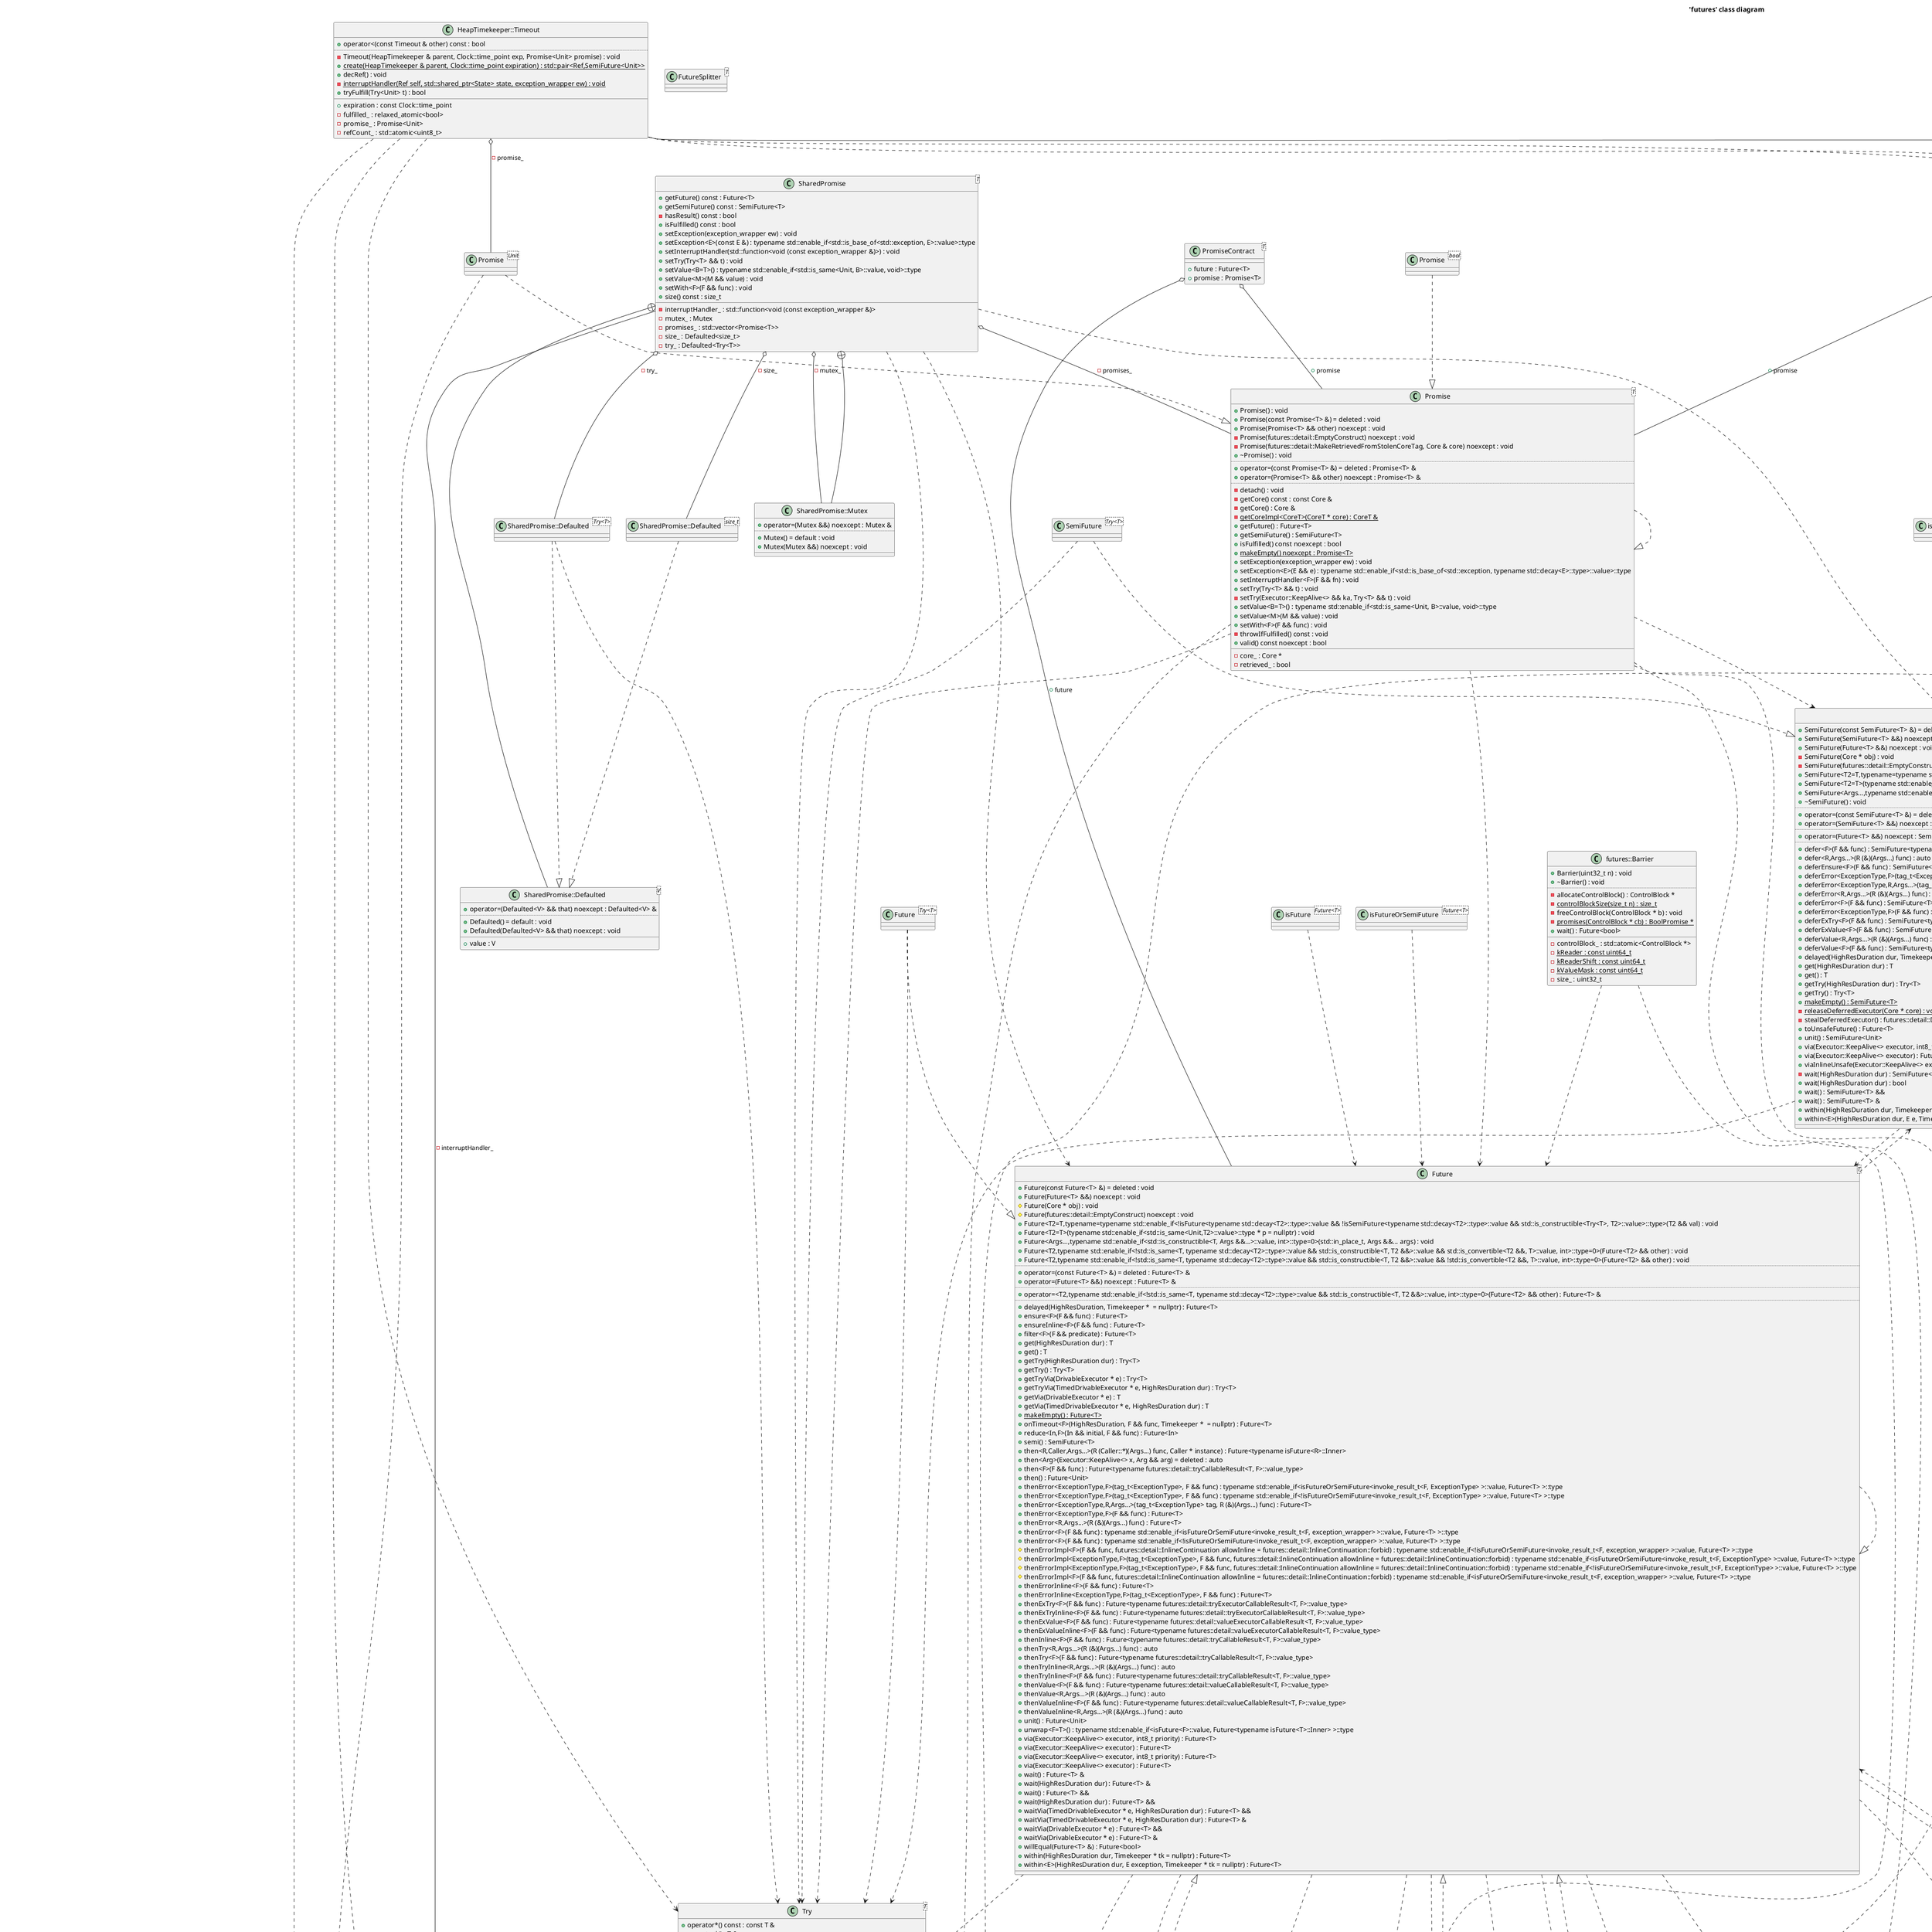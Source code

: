 @startuml
title 'futures' class diagram
class "tag_t<typename...>" as C_0003474684073711699487
class C_0003474684073711699487 [[https://github.com/facebook/folly/blob/78286282478e1ae05b2e8cbcf0e2139eab283bea/folly/Traits.h#L57{tag_t}]] {
__
}
class "Executor::KeepAlive<ExecutorT=Executor>" as C_0003318743605067253837
class C_0003318743605067253837 [[https://github.com/facebook/folly/blob/78286282478e1ae05b2e8cbcf0e2139eab283bea/folly/Executor.h#L86{Executor::KeepAlive}]] {
+operator=(KeepAlive<ExecutorT> && other) noexcept : KeepAlive<ExecutorT> & [[[https://github.com/facebook/folly/blob/78286282478e1ae05b2e8cbcf0e2139eab283bea/folly/Executor.h#L127{operator=}]]]
+operator=(const KeepAlive<ExecutorT> & other) : KeepAlive<ExecutorT> & [[[https://github.com/facebook/folly/blob/78286282478e1ae05b2e8cbcf0e2139eab283bea/folly/Executor.h#L133{operator=}]]]
..
+operator*() const : ExecutorT & [[[https://github.com/facebook/folly/blob/78286282478e1ae05b2e8cbcf0e2139eab283bea/folly/Executor.h#L168{operator*}]]]
+operator->() const : ExecutorT * [[[https://github.com/facebook/folly/blob/78286282478e1ae05b2e8cbcf0e2139eab283bea/folly/Executor.h#L170{operator->}]]]
+operator=<OtherExecutor,typename=typename std::enable_if<std::is_convertible<OtherExecutor *, ExecutorT *>::value>::type>(KeepAlive<OtherExecutor> && other) noexcept : KeepAlive<ExecutorT> &
+operator=<OtherExecutor,typename=typename std::enable_if<std::is_convertible<OtherExecutor *, ExecutorT *>::value>::type>(const KeepAlive<OtherExecutor> & other) : KeepAlive<ExecutorT> &
..
+KeepAlive() = default : void [[[https://github.com/facebook/folly/blob/78286282478e1ae05b2e8cbcf0e2139eab283bea/folly/Executor.h#L90{KeepAlive}]]]
+KeepAlive(KeepAlive<ExecutorT> && other) noexcept : void [[[https://github.com/facebook/folly/blob/78286282478e1ae05b2e8cbcf0e2139eab283bea/folly/Executor.h#L101{KeepAlive}]]]
+KeepAlive(const KeepAlive<ExecutorT> & other) noexcept : void [[[https://github.com/facebook/folly/blob/78286282478e1ae05b2e8cbcf0e2139eab283bea/folly/Executor.h#L104{KeepAlive}]]]
+KeepAlive(ExecutorT * executor) : void [[[https://github.com/facebook/folly/blob/78286282478e1ae05b2e8cbcf0e2139eab283bea/folly/Executor.h#L123{KeepAlive}]]]
-KeepAlive(ExecutorT * executor, uintptr_t flags) noexcept : void [[[https://github.com/facebook/folly/blob/78286282478e1ae05b2e8cbcf0e2139eab283bea/folly/Executor.h#L196{KeepAlive}]]]
-KeepAlive(uintptr_t storage) noexcept : void [[[https://github.com/facebook/folly/blob/78286282478e1ae05b2e8cbcf0e2139eab283bea/folly/Executor.h#L203{KeepAlive}]]]
+KeepAlive<OtherExecutor,typename=typename std::enable_if<std::is_convertible<OtherExecutor *, ExecutorT *>::value>::type>(KeepAlive<OtherExecutor> && other) noexcept : void
+KeepAlive<OtherExecutor,typename=typename std::enable_if<std::is_convertible<OtherExecutor *, ExecutorT *>::value>::type>(const KeepAlive<OtherExecutor> & other) noexcept : void
+add<KAF>(KAF && f) : void
+copy() const : KeepAlive<ExecutorT> [[[https://github.com/facebook/folly/blob/78286282478e1ae05b2e8cbcf0e2139eab283bea/folly/Executor.h#L172{copy}]]]
+get() const : ExecutorT * [[[https://github.com/facebook/folly/blob/78286282478e1ae05b2e8cbcf0e2139eab283bea/folly/Executor.h#L164{get}]]]
+get_alias() const : KeepAlive<ExecutorT> [[[https://github.com/facebook/folly/blob/78286282478e1ae05b2e8cbcf0e2139eab283bea/folly/Executor.h#L178{get_alias}]]]
+operator bool() const : bool [[[https://github.com/facebook/folly/blob/78286282478e1ae05b2e8cbcf0e2139eab283bea/folly/Executor.h#L162{operator bool}]]]
+reset() noexcept : void [[[https://github.com/facebook/folly/blob/78286282478e1ae05b2e8cbcf0e2139eab283bea/folly/Executor.h#L153{reset}]]]
+~KeepAlive() : void [[[https://github.com/facebook/folly/blob/78286282478e1ae05b2e8cbcf0e2139eab283bea/folly/Executor.h#L92{~KeepAlive}]]]
__
-storage_ : uintptr_t [[[https://github.com/facebook/folly/blob/78286282478e1ae05b2e8cbcf0e2139eab283bea/folly/Executor.h#L206{storage_}]]]
}
class "exception_wrapper" as C_0012315460912762857634
class C_0012315460912762857634 [[https://github.com/facebook/folly/blob/78286282478e1ae05b2e8cbcf0e2139eab283bea/folly/ExceptionWrapper.h#L98{exception_wrapper}]] {
+exception_wrapper() noexcept : void [[[https://github.com/facebook/folly/blob/78286282478e1ae05b2e8cbcf0e2139eab283bea/folly/ExceptionWrapper.h#L134{exception_wrapper}]]]
+exception_wrapper(exception_wrapper && that) noexcept : void [[[https://github.com/facebook/folly/blob/78286282478e1ae05b2e8cbcf0e2139eab283bea/folly/ExceptionWrapper.h#L139{exception_wrapper}]]]
+exception_wrapper(const exception_wrapper & that) = default : void [[[https://github.com/facebook/folly/blob/78286282478e1ae05b2e8cbcf0e2139eab283bea/folly/ExceptionWrapper.h#L144{exception_wrapper}]]]
+exception_wrapper(const std::exception_ptr & ptr) noexcept : void [[[https://github.com/facebook/folly/blob/78286282478e1ae05b2e8cbcf0e2139eab283bea/folly/ExceptionWrapper.h#L158{exception_wrapper}]]]
+exception_wrapper(std::exception_ptr && ptr) noexcept : void [[[https://github.com/facebook/folly/blob/78286282478e1ae05b2e8cbcf0e2139eab283bea/folly/ExceptionWrapper.h#L159{exception_wrapper}]]]
+exception_wrapper<Ex,Ex_=std::decay_t<Ex>,std::enable_if_t<static_cast<_Bool>(Conjunction<IsStdException<Ex_>, IsRegularExceptionType<Ex_> >::value), long>=170>(Ex && ex) : void
+exception_wrapper<Ex,Ex_=std::decay_t<Ex>,std::enable_if_t<static_cast<_Bool>(IsRegularExceptionType<Ex_>::value), long>=182>(std::in_place_t, Ex && ex) : void
+exception_wrapper<Ex,As...,std::enable_if_t<static_cast<_Bool>(IsRegularExceptionType<Ex>::value), long>=188>(std::in_place_type_t<Ex>, As &&... as) : void
..
+operator=(exception_wrapper && that) noexcept : exception_wrapper & [[[https://github.com/facebook/folly/blob/78286282478e1ae05b2e8cbcf0e2139eab283bea/folly/ExceptionWrapper.h#L150{operator=}]]]
+operator=(const exception_wrapper & that) = default : exception_wrapper & [[[https://github.com/facebook/folly/blob/78286282478e1ae05b2e8cbcf0e2139eab283bea/folly/ExceptionWrapper.h#L155{operator=}]]]
..
+operator!() const noexcept : bool [[[https://github.com/facebook/folly/blob/78286282478e1ae05b2e8cbcf0e2139eab283bea/folly/ExceptionWrapper.h#L198{operator!}]]]
..
+class_name() const : fbstring [[[https://github.com/facebook/folly/blob/78286282478e1ae05b2e8cbcf0e2139eab283bea/folly/ExceptionWrapper.h#L237{class_name}]]]
+exception_ptr_ref() const noexcept : const std::exception_ptr & [[[https://github.com/facebook/folly/blob/78286282478e1ae05b2e8cbcf0e2139eab283bea/folly/ExceptionWrapper.h#L225{exception_ptr_ref}]]]
{static} -extract_(std::exception_ptr &&) noexcept : std::exception_ptr [[[https://github.com/facebook/folly/blob/78286282478e1ae05b2e8cbcf0e2139eab283bea/folly/ExceptionWrapper.h#L129{extract_}]]]
+get_exception<Ex>() const noexcept : const Ex *
+get_exception<Ex>() noexcept : Ex *
+get_exception() noexcept : std::exception * [[[https://github.com/facebook/folly/blob/78286282478e1ae05b2e8cbcf0e2139eab283bea/folly/ExceptionWrapper.h#L209{get_exception}]]]
+get_exception() const noexcept : const std::exception * [[[https://github.com/facebook/folly/blob/78286282478e1ae05b2e8cbcf0e2139eab283bea/folly/ExceptionWrapper.h#L211{get_exception}]]]
+handle<CatchFns...>(CatchFns... fns) const : void
+handle<CatchFns...>(CatchFns... fns) : void
{static} -handle_<This,CatchFns...>(This & this_, const char * name, CatchFns &... fns) : void
+has_exception_ptr() const noexcept : bool [[[https://github.com/facebook/folly/blob/78286282478e1ae05b2e8cbcf0e2139eab283bea/folly/ExceptionWrapper.h#L205{has_exception_ptr}]]]
+is_compatible_with<Ex>() const noexcept : _Bool
{static} -onNoExceptionError(const char * name) : void [[[https://github.com/facebook/folly/blob/78286282478e1ae05b2e8cbcf0e2139eab283bea/folly/ExceptionWrapper.h#L103{onNoExceptionError}]]]
+operator bool() const noexcept : bool [[[https://github.com/facebook/folly/blob/78286282478e1ae05b2e8cbcf0e2139eab283bea/folly/ExceptionWrapper.h#L195{operator bool}]]]
+reset() : void [[[https://github.com/facebook/folly/blob/78286282478e1ae05b2e8cbcf0e2139eab283bea/folly/ExceptionWrapper.h#L202{reset}]]]
+swap(exception_wrapper & that) noexcept : void [[[https://github.com/facebook/folly/blob/78286282478e1ae05b2e8cbcf0e2139eab283bea/folly/ExceptionWrapper.h#L192{swap}]]]
+terminate_with() const noexcept : void [[[https://github.com/facebook/folly/blob/78286282478e1ae05b2e8cbcf0e2139eab283bea/folly/ExceptionWrapper.h#L251{terminate_with}]]]
+throw_exception() const : void [[[https://github.com/facebook/folly/blob/78286282478e1ae05b2e8cbcf0e2139eab283bea/folly/ExceptionWrapper.h#L248{throw_exception}]]]
+throw_with_nested<Ex>(Ex && ex) const : void
+to_exception_ptr() const noexcept : std::exception_ptr [[[https://github.com/facebook/folly/blob/78286282478e1ae05b2e8cbcf0e2139eab283bea/folly/ExceptionWrapper.h#L224{to_exception_ptr}]]]
+type() const noexcept : const std::type_info * [[[https://github.com/facebook/folly/blob/78286282478e1ae05b2e8cbcf0e2139eab283bea/folly/ExceptionWrapper.h#L229{type}]]]
+what() const : fbstring [[[https://github.com/facebook/folly/blob/78286282478e1ae05b2e8cbcf0e2139eab283bea/folly/ExceptionWrapper.h#L233{what}]]]
+with_exception<Ex=const void,Fn>(Fn fn) : _Bool
+with_exception<Ex=const void,Fn>(Fn fn) const : _Bool
{static} -with_exception_<This,Fn>(This & this_, Fn fn_, tag_t<void>) : _Bool
{static} -with_exception_<This,Fn,Ex>(This & this_, Fn fn_, tag_t<Ex>) : _Bool
{static} -with_exception_<Ex,This,Fn>(This & this_, Fn fn_) : _Bool
__
-ptr_ : std::exception_ptr [[[https://github.com/facebook/folly/blob/78286282478e1ae05b2e8cbcf0e2139eab283bea/folly/ExceptionWrapper.h#L108{ptr_}]]]
}
class "Unit" as C_0009195241151980591236
class C_0009195241151980591236 [[https://github.com/facebook/folly/blob/78286282478e1ae05b2e8cbcf0e2139eab283bea/folly/Unit.h#L36{Unit}]] {
+operator!=(const Unit &) constexpr const : bool [[[https://github.com/facebook/folly/blob/78286282478e1ae05b2e8cbcf0e2139eab283bea/folly/Unit.h#L38{operator!=}]]]
+operator==(const Unit &) constexpr const : bool [[[https://github.com/facebook/folly/blob/78286282478e1ae05b2e8cbcf0e2139eab283bea/folly/Unit.h#L37{operator==}]]]
__
}
class "Try<T>" as C_0001082685028566422986
class C_0001082685028566422986 [[https://github.com/facebook/folly/blob/78286282478e1ae05b2e8cbcf0e2139eab283bea/folly/Try.h#L138{Try}]] {
+operator*() const : const T & [[[https://github.com/facebook/folly/blob/78286282478e1ae05b2e8cbcf0e2139eab283bea/folly/Try.h#L236{operator*}]]]
+operator*() : T & [[[https://github.com/facebook/folly/blob/78286282478e1ae05b2e8cbcf0e2139eab283bea/folly/Try.h#L242{operator*}]]]
+operator*() : T && [[[https://github.com/facebook/folly/blob/78286282478e1ae05b2e8cbcf0e2139eab283bea/folly/Try.h#L249{operator*}]]]
+operator*() const : const T && [[[https://github.com/facebook/folly/blob/78286282478e1ae05b2e8cbcf0e2139eab283bea/folly/Try.h#L256{operator*}]]]
+operator->() const : const T * [[[https://github.com/facebook/folly/blob/78286282478e1ae05b2e8cbcf0e2139eab283bea/folly/Try.h#L264{operator->}]]]
+operator->() : T * [[[https://github.com/facebook/folly/blob/78286282478e1ae05b2e8cbcf0e2139eab283bea/folly/Try.h#L270{operator->}]]]
..
+emplace<Args...>(Args &&... args) noexcept : T &
+emplaceException<Args...>(Args &&... args) noexcept : exception_wrapper &
+exception() : exception_wrapper & [[[https://github.com/facebook/folly/blob/78286282478e1ae05b2e8cbcf0e2139eab283bea/folly/Try.h#L291{exception}]]]
+exception() : exception_wrapper && [[[https://github.com/facebook/folly/blob/78286282478e1ae05b2e8cbcf0e2139eab283bea/folly/Try.h#L298{exception}]]]
+exception() const : const exception_wrapper & [[[https://github.com/facebook/folly/blob/78286282478e1ae05b2e8cbcf0e2139eab283bea/folly/Try.h#L305{exception}]]]
+exception() const : const exception_wrapper && [[[https://github.com/facebook/folly/blob/78286282478e1ae05b2e8cbcf0e2139eab283bea/folly/Try.h#L312{exception}]]]
+get<_Bool isTry,R>() : typename std::enable_if<!isTry, R>::type
+get<_Bool isTry,R>() : typename std::enable_if<isTry, R>::type
+hasException() const noexcept : bool [[[https://github.com/facebook/folly/blob/78286282478e1ae05b2e8cbcf0e2139eab283bea/folly/Try.h#L279{hasException}]]]
+hasException<Ex>() const noexcept : _Bool
+hasValue() const noexcept : bool [[[https://github.com/facebook/folly/blob/78286282478e1ae05b2e8cbcf0e2139eab283bea/folly/Try.h#L275{hasValue}]]]
+throwIfFailed() const : void [[[https://github.com/facebook/folly/blob/78286282478e1ae05b2e8cbcf0e2139eab283bea/folly/Try.h#L228{throwIfFailed}]]]
+throwUnlessValue() const : void [[[https://github.com/facebook/folly/blob/78286282478e1ae05b2e8cbcf0e2139eab283bea/folly/Try.h#L227{throwUnlessValue}]]]
+tryGetExceptionObject() const noexcept : const std::exception * [[[https://github.com/facebook/folly/blob/78286282478e1ae05b2e8cbcf0e2139eab283bea/folly/Try.h#L326{tryGetExceptionObject}]]]
+tryGetExceptionObject<Ex>() const noexcept : const Ex *
+tryGetExceptionObject<Ex>() noexcept : Ex *
+tryGetExceptionObject() noexcept : std::exception * [[[https://github.com/facebook/folly/blob/78286282478e1ae05b2e8cbcf0e2139eab283bea/folly/Try.h#L323{tryGetExceptionObject}]]]
+value() : T & [[[https://github.com/facebook/folly/blob/78286282478e1ae05b2e8cbcf0e2139eab283bea/folly/Try.h#L189{value}]]]
+value() const : const T && [[[https://github.com/facebook/folly/blob/78286282478e1ae05b2e8cbcf0e2139eab283bea/folly/Try.h#L210{value}]]]
+value() const : const T & [[[https://github.com/facebook/folly/blob/78286282478e1ae05b2e8cbcf0e2139eab283bea/folly/Try.h#L203{value}]]]
+value() : T && [[[https://github.com/facebook/folly/blob/78286282478e1ae05b2e8cbcf0e2139eab283bea/folly/Try.h#L196{value}]]]
+value_or<U>(U && defaultValue) const : T
+value_or<U>(U && defaultValue) : T
+withException<Ex,F>(F func) : _Bool
+withException<Ex,F>(F func) const : _Bool
+withException<F>(F func) : _Bool
+withException<F>(F func) const : _Bool
__
}
class "futures::Barrier" as C_0003208454900612351799
class C_0003208454900612351799 [[https://github.com/facebook/folly/blob/78286282478e1ae05b2e8cbcf0e2139eab283bea/folly/futures/Barrier.h#L45{Barrier}]] {
+Barrier(uint32_t n) : void [[[https://github.com/facebook/folly/blob/78286282478e1ae05b2e8cbcf0e2139eab283bea/folly/futures/Barrier.h#L47{Barrier}]]]
+~Barrier() : void [[[https://github.com/facebook/folly/blob/78286282478e1ae05b2e8cbcf0e2139eab283bea/folly/futures/Barrier.h#L48{~Barrier}]]]
..
-allocateControlBlock() : ControlBlock * [[[https://github.com/facebook/folly/blob/78286282478e1ae05b2e8cbcf0e2139eab283bea/folly/futures/Barrier.h#L90{allocateControlBlock}]]]
{static} -controlBlockSize(size_t n) : size_t [[[https://github.com/facebook/folly/blob/78286282478e1ae05b2e8cbcf0e2139eab283bea/folly/futures/Barrier.h#L86{controlBlockSize}]]]
-freeControlBlock(ControlBlock * b) : void [[[https://github.com/facebook/folly/blob/78286282478e1ae05b2e8cbcf0e2139eab283bea/folly/futures/Barrier.h#L91{freeControlBlock}]]]
{static} -promises(ControlBlock * cb) : BoolPromise * [[[https://github.com/facebook/folly/blob/78286282478e1ae05b2e8cbcf0e2139eab283bea/folly/futures/Barrier.h#L82{promises}]]]
+wait() : Future<bool> [[[https://github.com/facebook/folly/blob/78286282478e1ae05b2e8cbcf0e2139eab283bea/folly/futures/Barrier.h#L50{wait}]]]
__
-controlBlock_ : std::atomic<ControlBlock *> [[[https://github.com/facebook/folly/blob/78286282478e1ae05b2e8cbcf0e2139eab283bea/folly/futures/Barrier.h#L94{controlBlock_}]]]
{static} -kReader : const uint64_t [[[https://github.com/facebook/folly/blob/78286282478e1ae05b2e8cbcf0e2139eab283bea/folly/futures/Barrier.h#L56{kReader}]]]
{static} -kReaderShift : const uint64_t [[[https://github.com/facebook/folly/blob/78286282478e1ae05b2e8cbcf0e2139eab283bea/folly/futures/Barrier.h#L55{kReaderShift}]]]
{static} -kValueMask : const uint64_t [[[https://github.com/facebook/folly/blob/78286282478e1ae05b2e8cbcf0e2139eab283bea/folly/futures/Barrier.h#L57{kValueMask}]]]
-size_ : uint32_t [[[https://github.com/facebook/folly/blob/78286282478e1ae05b2e8cbcf0e2139eab283bea/folly/futures/Barrier.h#L93{size_}]]]
}
class "Executor::KeepAlive" as C_0017942624705739324784
class C_0017942624705739324784 [[https://github.com/facebook/folly/blob/78286282478e1ae05b2e8cbcf0e2139eab283bea/folly/synchronization/HazptrDomain.h#L747{Executor::KeepAlive}]] {
__
}
class "Promise<T>" as C_0014224631506271559051
class C_0014224631506271559051 [[https://github.com/facebook/folly/blob/78286282478e1ae05b2e8cbcf0e2139eab283bea/folly/futures/Promise.h#L179{Promise}]] {
+Promise() : void [[[https://github.com/facebook/folly/blob/78286282478e1ae05b2e8cbcf0e2139eab283bea/folly/futures/Promise.h#L195{Promise}]]]
+Promise(const Promise<T> &) = deleted : void [[[https://github.com/facebook/folly/blob/78286282478e1ae05b2e8cbcf0e2139eab283bea/folly/futures/Promise.h#L206{Promise}]]]
+Promise(Promise<T> && other) noexcept : void [[[https://github.com/facebook/folly/blob/78286282478e1ae05b2e8cbcf0e2139eab283bea/folly/futures/Promise.h#L216{Promise}]]]
-Promise(futures::detail::EmptyConstruct) noexcept : void [[[https://github.com/facebook/folly/blob/78286282478e1ae05b2e8cbcf0e2139eab283bea/folly/futures/Promise.h#L479{Promise}]]]
-Promise(futures::detail::MakeRetrievedFromStolenCoreTag, Core & core) noexcept : void [[[https://github.com/facebook/folly/blob/78286282478e1ae05b2e8cbcf0e2139eab283bea/folly/futures/Promise.h#L484{Promise}]]]
+~Promise() : void [[[https://github.com/facebook/folly/blob/78286282478e1ae05b2e8cbcf0e2139eab283bea/folly/futures/Promise.h#L203{~Promise}]]]
..
+operator=(const Promise<T> &) = deleted : Promise<T> & [[[https://github.com/facebook/folly/blob/78286282478e1ae05b2e8cbcf0e2139eab283bea/folly/futures/Promise.h#L207{operator=}]]]
+operator=(Promise<T> && other) noexcept : Promise<T> & [[[https://github.com/facebook/folly/blob/78286282478e1ae05b2e8cbcf0e2139eab283bea/folly/futures/Promise.h#L229{operator=}]]]
..
-detach() : void [[[https://github.com/facebook/folly/blob/78286282478e1ae05b2e8cbcf0e2139eab283bea/folly/futures/Promise.h#L482{detach}]]]
-getCore() const : const Core & [[[https://github.com/facebook/folly/blob/78286282478e1ae05b2e8cbcf0e2139eab283bea/folly/futures/Promise.h#L461{getCore}]]]
-getCore() : Core & [[[https://github.com/facebook/folly/blob/78286282478e1ae05b2e8cbcf0e2139eab283bea/folly/futures/Promise.h#L460{getCore}]]]
{static} -getCoreImpl<CoreT>(CoreT * core) : CoreT &
+getFuture() : Future<T> [[[https://github.com/facebook/folly/blob/78286282478e1ae05b2e8cbcf0e2139eab283bea/folly/futures/Promise.h#L265{getFuture}]]]
+getSemiFuture() : SemiFuture<T> [[[https://github.com/facebook/folly/blob/78286282478e1ae05b2e8cbcf0e2139eab283bea/folly/futures/Promise.h#L246{getSemiFuture}]]]
+isFulfilled() const noexcept : bool [[[https://github.com/facebook/folly/blob/78286282478e1ae05b2e8cbcf0e2139eab283bea/folly/futures/Promise.h#L435{isFulfilled}]]]
{static} +makeEmpty() noexcept : Promise<T> [[[https://github.com/facebook/folly/blob/78286282478e1ae05b2e8cbcf0e2139eab283bea/folly/futures/Promise.h#L187{makeEmpty}]]]
+setException(exception_wrapper ew) : void [[[https://github.com/facebook/folly/blob/78286282478e1ae05b2e8cbcf0e2139eab283bea/folly/futures/Promise.h#L289{setException}]]]
+setException<E>(E && e) : typename std::enable_if<std::is_base_of<std::exception, typename std::decay<E>::type>::value>::type
+setInterruptHandler<F>(F && fn) : void
+setTry(Try<T> && t) : void [[[https://github.com/facebook/folly/blob/78286282478e1ae05b2e8cbcf0e2139eab283bea/folly/futures/Promise.h#L397{setTry}]]]
-setTry(Executor::KeepAlive<> && ka, Try<T> && t) : void [[[https://github.com/facebook/folly/blob/78286282478e1ae05b2e8cbcf0e2139eab283bea/folly/futures/Promise.h#L473{setTry}]]]
+setValue<B=T>() : typename std::enable_if<std::is_same<Unit, B>::value, void>::type
+setValue<M>(M && value) : void
+setWith<F>(F && func) : void
-throwIfFulfilled() const : void [[[https://github.com/facebook/folly/blob/78286282478e1ae05b2e8cbcf0e2139eab283bea/folly/futures/Promise.h#L481{throwIfFulfilled}]]]
+valid() const noexcept : bool [[[https://github.com/facebook/folly/blob/78286282478e1ae05b2e8cbcf0e2139eab283bea/folly/futures/Promise.h#L428{valid}]]]
__
-core_ : Core * [[[https://github.com/facebook/folly/blob/78286282478e1ae05b2e8cbcf0e2139eab283bea/folly/futures/Promise.h#L477{core_}]]]
-retrieved_ : bool [[[https://github.com/facebook/folly/blob/78286282478e1ae05b2e8cbcf0e2139eab283bea/folly/futures/Promise.h#L451{retrieved_}]]]
}
class "SemiFuture<T>" as C_0001253063926417800239
class C_0001253063926417800239 [[https://github.com/facebook/folly/blob/78286282478e1ae05b2e8cbcf0e2139eab283bea/folly/futures/Future.h#L521{SemiFuture}]] {
+SemiFuture(const SemiFuture<T> &) = deleted : void [[[https://github.com/facebook/folly/blob/78286282478e1ae05b2e8cbcf0e2139eab283bea/folly/futures/Future.h#L585{SemiFuture}]]]
+SemiFuture(SemiFuture<T> &&) noexcept : void [[[https://github.com/facebook/folly/blob/78286282478e1ae05b2e8cbcf0e2139eab283bea/folly/futures/Future.h#L587{SemiFuture}]]]
+SemiFuture(Future<T> &&) noexcept : void [[[https://github.com/facebook/folly/blob/78286282478e1ae05b2e8cbcf0e2139eab283bea/folly/futures/Future.h#L589{SemiFuture}]]]
-SemiFuture(Core * obj) : void [[[https://github.com/facebook/folly/blob/78286282478e1ae05b2e8cbcf0e2139eab283bea/folly/futures/Future.h#L1003{SemiFuture}]]]
-SemiFuture(futures::detail::EmptyConstruct) noexcept : void [[[https://github.com/facebook/folly/blob/78286282478e1ae05b2e8cbcf0e2139eab283bea/folly/futures/Future.h#L1005{SemiFuture}]]]
+SemiFuture<T2=T,typename=typename std::enable_if<!isFuture<typename std::decay<T2>::type>::value && !isSemiFuture<typename std::decay<T2>::type>::value && std::is_constructible<Try<T>, T2>::value>::type>(T2 && val) : void
+SemiFuture<T2=T>(typename std::enable_if<std::is_same<Unit,T2>::value>::type * p = nullptr) : void
+SemiFuture<Args...,typename std::enable_if<std::is_constructible<T, Args &&...>::value, int>::type=0>(std::in_place_t, Args &&... args) : void
+~SemiFuture() : void [[[https://github.com/facebook/folly/blob/78286282478e1ae05b2e8cbcf0e2139eab283bea/folly/futures/Future.h#L528{~SemiFuture}]]]
..
+operator=(const SemiFuture<T> &) = deleted : SemiFuture<T> & [[[https://github.com/facebook/folly/blob/78286282478e1ae05b2e8cbcf0e2139eab283bea/folly/futures/Future.h#L602{operator=}]]]
+operator=(SemiFuture<T> &&) noexcept : SemiFuture<T> & [[[https://github.com/facebook/folly/blob/78286282478e1ae05b2e8cbcf0e2139eab283bea/folly/futures/Future.h#L603{operator=}]]]
..
+operator=(Future<T> &&) noexcept : SemiFuture<T> & [[[https://github.com/facebook/folly/blob/78286282478e1ae05b2e8cbcf0e2139eab283bea/folly/futures/Future.h#L604{operator=}]]]
..
+defer<F>(F && func) : SemiFuture<typename futures::detail::tryCallableResult<T, F>::value_type>
+defer<R,Args...>(R (&)(Args...) func) : auto
+deferEnsure<F>(F && func) : SemiFuture<T>
+deferError<ExceptionType,F>(tag_t<ExceptionType>, F && func) : SemiFuture<T>
+deferError<ExceptionType,R,Args...>(tag_t<ExceptionType> tag, R (&)(Args...) func) : SemiFuture<T>
+deferError<R,Args...>(R (&)(Args...) func) : SemiFuture<T>
+deferError<F>(F && func) : SemiFuture<T>
+deferError<ExceptionType,F>(F && func) : SemiFuture<T>
+deferExTry<F>(F && func) : SemiFuture<typename futures::detail::tryExecutorCallableResult<T, F>::value_type>
+deferExValue<F>(F && func) : SemiFuture<typename futures::detail::valueExecutorCallableResult<T, F>::value_type>
+deferValue<R,Args...>(R (&)(Args...) func) : auto
+deferValue<F>(F && func) : SemiFuture<typename futures::detail::valueCallableResult<T, F>::value_type>
+delayed(HighResDuration dur, Timekeeper * tk = nullptr) : SemiFuture<T> [[[https://github.com/facebook/folly/blob/78286282478e1ae05b2e8cbcf0e2139eab283bea/folly/futures/Future.h#L951{delayed}]]]
+get(HighResDuration dur) : T [[[https://github.com/facebook/folly/blob/78286282478e1ae05b2e8cbcf0e2139eab283bea/folly/futures/Future.h#L630{get}]]]
+get() : T [[[https://github.com/facebook/folly/blob/78286282478e1ae05b2e8cbcf0e2139eab283bea/folly/futures/Future.h#L617{get}]]]
+getTry(HighResDuration dur) : Try<T> [[[https://github.com/facebook/folly/blob/78286282478e1ae05b2e8cbcf0e2139eab283bea/folly/futures/Future.h#L655{getTry}]]]
+getTry() : Try<T> [[[https://github.com/facebook/folly/blob/78286282478e1ae05b2e8cbcf0e2139eab283bea/folly/futures/Future.h#L642{getTry}]]]
{static} +makeEmpty() : SemiFuture<T> [[[https://github.com/facebook/folly/blob/78286282478e1ae05b2e8cbcf0e2139eab283bea/folly/futures/Future.h#L535{makeEmpty}]]]
{static} -releaseDeferredExecutor(Core * core) : void [[[https://github.com/facebook/folly/blob/78286282478e1ae05b2e8cbcf0e2139eab283bea/folly/futures/Future.h#L1024{releaseDeferredExecutor}]]]
-stealDeferredExecutor() : futures::detail::DeferredWrapper [[[https://github.com/facebook/folly/blob/78286282478e1ae05b2e8cbcf0e2139eab283bea/folly/futures/Future.h#L1009{stealDeferredExecutor}]]]
+toUnsafeFuture() : Future<T> [[[https://github.com/facebook/folly/blob/78286282478e1ae05b2e8cbcf0e2139eab283bea/folly/futures/Future.h#L969{toUnsafeFuture}]]]
+unit() : SemiFuture<Unit> [[[https://github.com/facebook/folly/blob/78286282478e1ae05b2e8cbcf0e2139eab283bea/folly/futures/Future.h#L902{unit}]]]
+via(Executor::KeepAlive<> executor, int8_t priority) : Future<T> [[[https://github.com/facebook/folly/blob/78286282478e1ae05b2e8cbcf0e2139eab283bea/folly/futures/Future.h#L705{via}]]]
+via(Executor::KeepAlive<> executor) : Future<T> [[[https://github.com/facebook/folly/blob/78286282478e1ae05b2e8cbcf0e2139eab283bea/folly/futures/Future.h#L699{via}]]]
+viaInlineUnsafe(Executor::KeepAlive<> executor) : Future<T> [[[https://github.com/facebook/folly/blob/78286282478e1ae05b2e8cbcf0e2139eab283bea/folly/futures/Future.h#L704{viaInlineUnsafe}]]]
-wait(HighResDuration dur) : SemiFuture<T> & [[[https://github.com/facebook/folly/blob/78286282478e1ae05b2e8cbcf0e2139eab283bea/folly/futures/Future.h#L1022{wait}]]]
+wait(HighResDuration dur) : bool [[[https://github.com/facebook/folly/blob/78286282478e1ae05b2e8cbcf0e2139eab283bea/folly/futures/Future.h#L696{wait}]]]
+wait() : SemiFuture<T> && [[[https://github.com/facebook/folly/blob/78286282478e1ae05b2e8cbcf0e2139eab283bea/folly/futures/Future.h#L684{wait}]]]
+wait() : SemiFuture<T> & [[[https://github.com/facebook/folly/blob/78286282478e1ae05b2e8cbcf0e2139eab283bea/folly/futures/Future.h#L669{wait}]]]
+within(HighResDuration dur, Timekeeper * tk = nullptr) : SemiFuture<T> [[[https://github.com/facebook/folly/blob/78286282478e1ae05b2e8cbcf0e2139eab283bea/folly/futures/Future.h#L919{within}]]]
+within<E>(HighResDuration dur, E e, Timekeeper * tk = nullptr) : SemiFuture<T>
__
}
class "Future<T>" as C_0003460267206905569965
class C_0003460267206905569965 [[https://github.com/facebook/folly/blob/78286282478e1ae05b2e8cbcf0e2139eab283bea/folly/futures/Future.h#L1063{Future}]] {
+Future(const Future<T> &) = deleted : void [[[https://github.com/facebook/folly/blob/78286282478e1ae05b2e8cbcf0e2139eab283bea/folly/futures/Future.h#L1115{Future}]]]
+Future(Future<T> &&) noexcept : void [[[https://github.com/facebook/folly/blob/78286282478e1ae05b2e8cbcf0e2139eab283bea/folly/futures/Future.h#L1117{Future}]]]
#Future(Core * obj) : void [[[https://github.com/facebook/folly/blob/78286282478e1ae05b2e8cbcf0e2139eab283bea/folly/futures/Future.h#L1896{Future}]]]
#Future(futures::detail::EmptyConstruct) noexcept : void [[[https://github.com/facebook/folly/blob/78286282478e1ae05b2e8cbcf0e2139eab283bea/folly/futures/Future.h#L1898{Future}]]]
+Future<T2=T,typename=typename std::enable_if<!isFuture<typename std::decay<T2>::type>::value && !isSemiFuture<typename std::decay<T2>::type>::value && std::is_constructible<Try<T>, T2>::value>::type>(T2 && val) : void
+Future<T2=T>(typename std::enable_if<std::is_same<Unit,T2>::value>::type * p = nullptr) : void
+Future<Args...,typename std::enable_if<std::is_constructible<T, Args &&...>::value, int>::type=0>(std::in_place_t, Args &&... args) : void
+Future<T2,typename std::enable_if<!std::is_same<T, typename std::decay<T2>::type>::value && std::is_constructible<T, T2 &&>::value && std::is_convertible<T2 &&, T>::value, int>::type=0>(Future<T2> && other) : void
+Future<T2,typename std::enable_if<!std::is_same<T, typename std::decay<T2>::type>::value && std::is_constructible<T, T2 &&>::value && !std::is_convertible<T2 &&, T>::value, int>::type=0>(Future<T2> && other) : void
..
+operator=(const Future<T> &) = deleted : Future<T> & [[[https://github.com/facebook/folly/blob/78286282478e1ae05b2e8cbcf0e2139eab283bea/folly/futures/Future.h#L1175{operator=}]]]
+operator=(Future<T> &&) noexcept : Future<T> & [[[https://github.com/facebook/folly/blob/78286282478e1ae05b2e8cbcf0e2139eab283bea/folly/futures/Future.h#L1178{operator=}]]]
..
+operator=<T2,typename std::enable_if<!std::is_same<T, typename std::decay<T2>::type>::value && std::is_constructible<T, T2 &&>::value, int>::type=0>(Future<T2> && other) : Future<T> &
..
+delayed(HighResDuration, Timekeeper *  = nullptr) : Future<T> [[[https://github.com/facebook/folly/blob/78286282478e1ae05b2e8cbcf0e2139eab283bea/folly/futures/Future.h#L1662{delayed}]]]
+ensure<F>(F && func) : Future<T>
+ensureInline<F>(F && func) : Future<T>
+filter<F>(F && predicate) : Future<T>
+get(HighResDuration dur) : T [[[https://github.com/facebook/folly/blob/78286282478e1ae05b2e8cbcf0e2139eab283bea/folly/futures/Future.h#L1687{get}]]]
+get() : T [[[https://github.com/facebook/folly/blob/78286282478e1ae05b2e8cbcf0e2139eab283bea/folly/futures/Future.h#L1674{get}]]]
+getTry(HighResDuration dur) : Try<T> [[[https://github.com/facebook/folly/blob/78286282478e1ae05b2e8cbcf0e2139eab283bea/folly/futures/Future.h#L1712{getTry}]]]
+getTry() : Try<T> [[[https://github.com/facebook/folly/blob/78286282478e1ae05b2e8cbcf0e2139eab283bea/folly/futures/Future.h#L1699{getTry}]]]
+getTryVia(DrivableExecutor * e) : Try<T> [[[https://github.com/facebook/folly/blob/78286282478e1ae05b2e8cbcf0e2139eab283bea/folly/futures/Future.h#L1197{getTryVia}]]]
+getTryVia(TimedDrivableExecutor * e, HighResDuration dur) : Try<T> [[[https://github.com/facebook/folly/blob/78286282478e1ae05b2e8cbcf0e2139eab283bea/folly/futures/Future.h#L1201{getTryVia}]]]
+getVia(DrivableExecutor * e) : T [[[https://github.com/facebook/folly/blob/78286282478e1ae05b2e8cbcf0e2139eab283bea/folly/futures/Future.h#L1185{getVia}]]]
+getVia(TimedDrivableExecutor * e, HighResDuration dur) : T [[[https://github.com/facebook/folly/blob/78286282478e1ae05b2e8cbcf0e2139eab283bea/folly/futures/Future.h#L1192{getVia}]]]
{static} +makeEmpty() : Future<T> [[[https://github.com/facebook/folly/blob/78286282478e1ae05b2e8cbcf0e2139eab283bea/folly/futures/Future.h#L1172{makeEmpty}]]]
+onTimeout<F>(HighResDuration, F && func, Timekeeper *  = nullptr) : Future<T>
+reduce<In,F>(In && initial, F && func) : Future<In>
+semi() : SemiFuture<T> [[[https://github.com/facebook/folly/blob/78286282478e1ae05b2e8cbcf0e2139eab283bea/folly/futures/Future.h#L1866{semi}]]]
+then<R,Caller,Args...>(R (Caller::*)(Args...) func, Caller * instance) : Future<typename isFuture<R>::Inner>
+then<Arg>(Executor::KeepAlive<> x, Arg && arg) = deleted : auto
+then<F>(F && func) : Future<typename futures::detail::tryCallableResult<T, F>::value_type>
+then() : Future<Unit> [[[https://github.com/facebook/folly/blob/78286282478e1ae05b2e8cbcf0e2139eab283bea/folly/futures/Future.h#L1551{then}]]]
+thenError<ExceptionType,F>(tag_t<ExceptionType>, F && func) : typename std::enable_if<isFutureOrSemiFuture<invoke_result_t<F, ExceptionType> >::value, Future<T> >::type
+thenError<ExceptionType,F>(tag_t<ExceptionType>, F && func) : typename std::enable_if<!isFutureOrSemiFuture<invoke_result_t<F, ExceptionType> >::value, Future<T> >::type
+thenError<ExceptionType,R,Args...>(tag_t<ExceptionType> tag, R (&)(Args...) func) : Future<T>
+thenError<ExceptionType,F>(F && func) : Future<T>
+thenError<R,Args...>(R (&)(Args...) func) : Future<T>
+thenError<F>(F && func) : typename std::enable_if<isFutureOrSemiFuture<invoke_result_t<F, exception_wrapper> >::value, Future<T> >::type
+thenError<F>(F && func) : typename std::enable_if<!isFutureOrSemiFuture<invoke_result_t<F, exception_wrapper> >::value, Future<T> >::type
#thenErrorImpl<F>(F && func, futures::detail::InlineContinuation allowInline = futures::detail::InlineContinuation::forbid) : typename std::enable_if<!isFutureOrSemiFuture<invoke_result_t<F, exception_wrapper> >::value, Future<T> >::type
#thenErrorImpl<ExceptionType,F>(tag_t<ExceptionType>, F && func, futures::detail::InlineContinuation allowInline = futures::detail::InlineContinuation::forbid) : typename std::enable_if<isFutureOrSemiFuture<invoke_result_t<F, ExceptionType> >::value, Future<T> >::type
#thenErrorImpl<ExceptionType,F>(tag_t<ExceptionType>, F && func, futures::detail::InlineContinuation allowInline = futures::detail::InlineContinuation::forbid) : typename std::enable_if<!isFutureOrSemiFuture<invoke_result_t<F, ExceptionType> >::value, Future<T> >::type
#thenErrorImpl<F>(F && func, futures::detail::InlineContinuation allowInline = futures::detail::InlineContinuation::forbid) : typename std::enable_if<isFutureOrSemiFuture<invoke_result_t<F, exception_wrapper> >::value, Future<T> >::type
+thenErrorInline<F>(F && func) : Future<T>
+thenErrorInline<ExceptionType,F>(tag_t<ExceptionType>, F && func) : Future<T>
+thenExTry<F>(F && func) : Future<typename futures::detail::tryExecutorCallableResult<T, F>::value_type>
+thenExTryInline<F>(F && func) : Future<typename futures::detail::tryExecutorCallableResult<T, F>::value_type>
+thenExValue<F>(F && func) : Future<typename futures::detail::valueExecutorCallableResult<T, F>::value_type>
+thenExValueInline<F>(F && func) : Future<typename futures::detail::valueExecutorCallableResult<T, F>::value_type>
+thenInline<F>(F && func) : Future<typename futures::detail::tryCallableResult<T, F>::value_type>
+thenTry<R,Args...>(R (&)(Args...) func) : auto
+thenTry<F>(F && func) : Future<typename futures::detail::tryCallableResult<T, F>::value_type>
+thenTryInline<R,Args...>(R (&)(Args...) func) : auto
+thenTryInline<F>(F && func) : Future<typename futures::detail::tryCallableResult<T, F>::value_type>
+thenValue<F>(F && func) : Future<typename futures::detail::valueCallableResult<T, F>::value_type>
+thenValue<R,Args...>(R (&)(Args...) func) : auto
+thenValueInline<F>(F && func) : Future<typename futures::detail::valueCallableResult<T, F>::value_type>
+thenValueInline<R,Args...>(R (&)(Args...) func) : auto
+unit() : Future<Unit> [[[https://github.com/facebook/folly/blob/78286282478e1ae05b2e8cbcf0e2139eab283bea/folly/futures/Future.h#L1566{unit}]]]
+unwrap<F=T>() : typename std::enable_if<isFuture<F>::value, Future<typename isFuture<T>::Inner> >::type
+via(Executor::KeepAlive<> executor, int8_t priority) : Future<T> [[[https://github.com/facebook/folly/blob/78286282478e1ae05b2e8cbcf0e2139eab283bea/folly/futures/Future.h#L1247{via}]]]
+via(Executor::KeepAlive<> executor) : Future<T> [[[https://github.com/facebook/folly/blob/78286282478e1ae05b2e8cbcf0e2139eab283bea/folly/futures/Future.h#L1246{via}]]]
+via(Executor::KeepAlive<> executor, int8_t priority) : Future<T> [[[https://github.com/facebook/folly/blob/78286282478e1ae05b2e8cbcf0e2139eab283bea/folly/futures/Future.h#L1231{via}]]]
+via(Executor::KeepAlive<> executor) : Future<T> [[[https://github.com/facebook/folly/blob/78286282478e1ae05b2e8cbcf0e2139eab283bea/folly/futures/Future.h#L1230{via}]]]
+wait() : Future<T> & [[[https://github.com/facebook/folly/blob/78286282478e1ae05b2e8cbcf0e2139eab283bea/folly/futures/Future.h#L1725{wait}]]]
+wait(HighResDuration dur) : Future<T> & [[[https://github.com/facebook/folly/blob/78286282478e1ae05b2e8cbcf0e2139eab283bea/folly/futures/Future.h#L1752{wait}]]]
+wait() : Future<T> && [[[https://github.com/facebook/folly/blob/78286282478e1ae05b2e8cbcf0e2139eab283bea/folly/futures/Future.h#L1739{wait}]]]
+wait(HighResDuration dur) : Future<T> && [[[https://github.com/facebook/folly/blob/78286282478e1ae05b2e8cbcf0e2139eab283bea/folly/futures/Future.h#L1766{wait}]]]
+waitVia(TimedDrivableExecutor * e, HighResDuration dur) : Future<T> && [[[https://github.com/facebook/folly/blob/78286282478e1ae05b2e8cbcf0e2139eab283bea/folly/futures/Future.h#L1820{waitVia}]]]
+waitVia(TimedDrivableExecutor * e, HighResDuration dur) : Future<T> & [[[https://github.com/facebook/folly/blob/78286282478e1ae05b2e8cbcf0e2139eab283bea/folly/futures/Future.h#L1806{waitVia}]]]
+waitVia(DrivableExecutor * e) : Future<T> && [[[https://github.com/facebook/folly/blob/78286282478e1ae05b2e8cbcf0e2139eab283bea/folly/futures/Future.h#L1794{waitVia}]]]
+waitVia(DrivableExecutor * e) : Future<T> & [[[https://github.com/facebook/folly/blob/78286282478e1ae05b2e8cbcf0e2139eab283bea/folly/futures/Future.h#L1781{waitVia}]]]
+willEqual(Future<T> &) : Future<bool> [[[https://github.com/facebook/folly/blob/78286282478e1ae05b2e8cbcf0e2139eab283bea/folly/futures/Future.h#L1826{willEqual}]]]
+within(HighResDuration dur, Timekeeper * tk = nullptr) : Future<T> [[[https://github.com/facebook/folly/blob/78286282478e1ae05b2e8cbcf0e2139eab283bea/folly/futures/Future.h#L1631{within}]]]
+within<E>(HighResDuration dur, E exception, Timekeeper * tk = nullptr) : Future<T>
__
}
abstract "DrivableExecutor" as C_0003854733173129195911
abstract C_0003854733173129195911 [[https://github.com/facebook/folly/blob/78286282478e1ae05b2e8cbcf0e2139eab283bea/folly/executors/DrivableExecutor.h#L40{DrivableExecutor}]] {
+~DrivableExecutor() = default : void [[[https://github.com/facebook/folly/blob/78286282478e1ae05b2e8cbcf0e2139eab283bea/folly/executors/DrivableExecutor.h#L42{~DrivableExecutor}]]]
..
{abstract} +drive() = 0 : void [[[https://github.com/facebook/folly/blob/78286282478e1ae05b2e8cbcf0e2139eab283bea/folly/executors/DrivableExecutor.h#L52{drive}]]]
__
}
class "TimedDrivableExecutor" as C_0006155476999457451449
class C_0006155476999457451449 [[https://github.com/facebook/folly/blob/78286282478e1ae05b2e8cbcf0e2139eab283bea/folly/executors/TimedDrivableExecutor.h#L30{TimedDrivableExecutor}]] {
+TimedDrivableExecutor() : void [[[https://github.com/facebook/folly/blob/78286282478e1ae05b2e8cbcf0e2139eab283bea/folly/executors/TimedDrivableExecutor.h#L32{TimedDrivableExecutor}]]]
+~TimedDrivableExecutor() noexcept : void [[[https://github.com/facebook/folly/blob/78286282478e1ae05b2e8cbcf0e2139eab283bea/folly/executors/TimedDrivableExecutor.h#L33{~TimedDrivableExecutor}]]]
..
+add(Func) : void [[[https://github.com/facebook/folly/blob/78286282478e1ae05b2e8cbcf0e2139eab283bea/folly/executors/TimedDrivableExecutor.h#L60{add}]]]
+drain() noexcept : size_t [[[https://github.com/facebook/folly/blob/78286282478e1ae05b2e8cbcf0e2139eab283bea/folly/executors/TimedDrivableExecutor.h#L76{drain}]]]
+drive() noexcept : void [[[https://github.com/facebook/folly/blob/78286282478e1ae05b2e8cbcf0e2139eab283bea/folly/executors/TimedDrivableExecutor.h#L36{drive}]]]
+run() noexcept : size_t [[[https://github.com/facebook/folly/blob/78286282478e1ae05b2e8cbcf0e2139eab283bea/folly/executors/TimedDrivableExecutor.h#L68{run}]]]
+try_drive() noexcept : bool [[[https://github.com/facebook/folly/blob/78286282478e1ae05b2e8cbcf0e2139eab283bea/folly/executors/TimedDrivableExecutor.h#L40{try_drive}]]]
+try_drive_for<Rep,Period>(const std::chrono::duration<Rep,Period> & timeout) noexcept : _Bool
+try_drive_until<Clock,Duration>(const std::chrono::time_point<Clock,Duration> & deadline) noexcept : _Bool
+try_wait() noexcept : bool [[[https://github.com/facebook/folly/blob/78286282478e1ae05b2e8cbcf0e2139eab283bea/folly/executors/TimedDrivableExecutor.h#L82{try_wait}]]]
+try_wait_for<Rep,Period>(const std::chrono::duration<Rep,Period> & timeout) noexcept : _Bool
+try_wait_until<Clock,Duration>(const std::chrono::time_point<Clock,Duration> & deadline) noexcept : _Bool
+wait() noexcept : void [[[https://github.com/facebook/folly/blob/78286282478e1ae05b2e8cbcf0e2139eab283bea/folly/executors/TimedDrivableExecutor.h#L79{wait}]]]
__
-func_ : Func [[[https://github.com/facebook/folly/blob/78286282478e1ae05b2e8cbcf0e2139eab283bea/folly/executors/TimedDrivableExecutor.h#L100{func_}]]]
-queue_ : UMPSCQueue<Func,true> [[[https://github.com/facebook/folly/blob/78286282478e1ae05b2e8cbcf0e2139eab283bea/folly/executors/TimedDrivableExecutor.h#L99{queue_}]]]
}
class "isSemiFuture<SemiFuture<T>>" as C_0007421581599365877708
class C_0007421581599365877708 [[https://github.com/facebook/folly/blob/78286282478e1ae05b2e8cbcf0e2139eab283bea/folly/futures/Future-pre.h#L35{isSemiFuture}]] {
__
}
class "isFuture<Future<T>>" as C_0005835383907236762306
class C_0005835383907236762306 [[https://github.com/facebook/folly/blob/78286282478e1ae05b2e8cbcf0e2139eab283bea/folly/futures/Future-pre.h#L45{isFuture}]] {
__
}
class "isFutureOrSemiFuture<Future<T>>" as C_0018009393024518706430
class C_0018009393024518706430 [[https://github.com/facebook/folly/blob/78286282478e1ae05b2e8cbcf0e2139eab283bea/folly/futures/Future-pre.h#L60{isFutureOrSemiFuture}]] {
__
}
class "Future<Try<T>>" as C_0014184947059038668229
class C_0014184947059038668229 [[https://github.com/facebook/folly/blob/78286282478e1ae05b2e8cbcf0e2139eab283bea/folly/futures/Future-pre.h#L65{Future}]] {
__
}
class "isFutureOrSemiFuture<SemiFuture<T>>" as C_0002340968626733292005
class C_0002340968626733292005 [[https://github.com/facebook/folly/blob/78286282478e1ae05b2e8cbcf0e2139eab283bea/folly/futures/Future-pre.h#L70{isFutureOrSemiFuture}]] {
__
}
class "SemiFuture<Try<T>>" as C_0004625922700371406929
class C_0004625922700371406929 [[https://github.com/facebook/folly/blob/78286282478e1ae05b2e8cbcf0e2139eab283bea/folly/futures/Future-pre.h#L75{SemiFuture}]] {
__
}
class "PromiseContract<T>" as C_0010115290322117200595
class C_0010115290322117200595 [[https://github.com/facebook/folly/blob/78286282478e1ae05b2e8cbcf0e2139eab283bea/folly/futures/Future.h#L122{PromiseContract}]] {
__
+future : Future<T> [[[https://github.com/facebook/folly/blob/78286282478e1ae05b2e8cbcf0e2139eab283bea/folly/futures/Future.h#L124{future}]]]
+promise : Promise<T> [[[https://github.com/facebook/folly/blob/78286282478e1ae05b2e8cbcf0e2139eab283bea/folly/futures/Future.h#L123{promise}]]]
}
class "SemiPromiseContract<T>" as C_0000624268001861988441
class C_0000624268001861988441 [[https://github.com/facebook/folly/blob/78286282478e1ae05b2e8cbcf0e2139eab283bea/folly/futures/Future.h#L128{SemiPromiseContract}]] {
__
+future : SemiFuture<T> [[[https://github.com/facebook/folly/blob/78286282478e1ae05b2e8cbcf0e2139eab283bea/folly/futures/Future.h#L130{future}]]]
+promise : Promise<T> [[[https://github.com/facebook/folly/blob/78286282478e1ae05b2e8cbcf0e2139eab283bea/folly/futures/Future.h#L129{promise}]]]
}
class "SemiFuture<Unit>" as C_0005040405413099874209
class C_0005040405413099874209 [[https://github.com/facebook/folly/blob/78286282478e1ae05b2e8cbcf0e2139eab283bea/folly/futures/Future.h#L902{SemiFuture}]] {
__
}
class "tag_t<ExceptionType>" as C_0018347827994528382898
class C_0018347827994528382898 [[https://github.com/facebook/folly/blob/78286282478e1ae05b2e8cbcf0e2139eab283bea/folly/futures/Future.h#L818{tag_t}]] {
__
}
class "Future<Unit>" as C_0006984202933268680575
class C_0006984202933268680575 [[https://github.com/facebook/folly/blob/78286282478e1ae05b2e8cbcf0e2139eab283bea/folly/futures/Future.h#L1551{Future}]] {
__
}
class "Future<bool>" as C_0001755568429059916174
class C_0001755568429059916174 [[https://github.com/facebook/folly/blob/78286282478e1ae05b2e8cbcf0e2139eab283bea/folly/futures/Future.h#L1826{Future}]] {
__
}
class "Future<T2>" as C_0003257631961380900224
class C_0003257631961380900224 [[https://github.com/facebook/folly/blob/78286282478e1ae05b2e8cbcf0e2139eab283bea/folly/futures/Future.h#L1127{Future}]] {
__
}
abstract "Timekeeper" as C_0012634615413387786366
abstract C_0012634615413387786366 [[https://github.com/facebook/folly/blob/78286282478e1ae05b2e8cbcf0e2139eab283bea/folly/futures/Future.h#L1977{Timekeeper}]] {
+~Timekeeper() = default : void [[[https://github.com/facebook/folly/blob/78286282478e1ae05b2e8cbcf0e2139eab283bea/folly/futures/Future.h#L1979{~Timekeeper}]]]
..
{abstract} +after(HighResDuration dur) = 0 : SemiFuture<Unit> [[[https://github.com/facebook/folly/blob/78286282478e1ae05b2e8cbcf0e2139eab283bea/folly/futures/Future.h#L1986{after}]]]
+afterUnsafe(HighResDuration dur) : Future<Unit> [[[https://github.com/facebook/folly/blob/78286282478e1ae05b2e8cbcf0e2139eab283bea/folly/futures/Future.h#L1994{afterUnsafe}]]]
+at<Clock>(std::chrono::time_point<Clock> when) : SemiFuture<Unit>
+atUnsafe<Clock>(std::chrono::time_point<Clock> when) : Future<Unit>
__
}
class "SharedPromise::Defaulted<size_t>" as C_0005942001210392254752
class C_0005942001210392254752 [[https://github.com/facebook/folly/blob/78286282478e1ae05b2e8cbcf0e2139eab283bea/folly/futures/SharedPromise.h#L131{SharedPromise::Defaulted}]] {
__
}
class "SharedPromise::Defaulted<Try<T>>" as C_0004934512812947647933
class C_0004934512812947647933 [[https://github.com/facebook/folly/blob/78286282478e1ae05b2e8cbcf0e2139eab283bea/folly/futures/SharedPromise.h#L132{SharedPromise::Defaulted}]] {
__
}
class "SharedPromise<T>" as C_0000565409696705527043
class C_0000565409696705527043 [[https://github.com/facebook/folly/blob/78286282478e1ae05b2e8cbcf0e2139eab283bea/folly/futures/SharedPromise.h#L41{SharedPromise}]] {
+getFuture() const : Future<T> [[[https://github.com/facebook/folly/blob/78286282478e1ae05b2e8cbcf0e2139eab283bea/folly/futures/SharedPromise.h#L56{getFuture}]]]
+getSemiFuture() const : SemiFuture<T> [[[https://github.com/facebook/folly/blob/78286282478e1ae05b2e8cbcf0e2139eab283bea/folly/futures/SharedPromise.h#L47{getSemiFuture}]]]
-hasResult() const : bool [[[https://github.com/facebook/folly/blob/78286282478e1ae05b2e8cbcf0e2139eab283bea/folly/futures/SharedPromise.h#L126{hasResult}]]]
+isFulfilled() const : bool [[[https://github.com/facebook/folly/blob/78286282478e1ae05b2e8cbcf0e2139eab283bea/folly/futures/SharedPromise.h#L100{isFulfilled}]]]
+setException(exception_wrapper ew) : void [[[https://github.com/facebook/folly/blob/78286282478e1ae05b2e8cbcf0e2139eab283bea/folly/futures/SharedPromise.h#L62{setException}]]]
+setException<E>(const E &) : typename std::enable_if<std::is_base_of<std::exception, E>::value>::type
+setInterruptHandler(std::function<void (const exception_wrapper &)>) : void [[[https://github.com/facebook/folly/blob/78286282478e1ae05b2e8cbcf0e2139eab283bea/folly/futures/SharedPromise.h#L77{setInterruptHandler}]]]
+setTry(Try<T> && t) : void [[[https://github.com/facebook/folly/blob/78286282478e1ae05b2e8cbcf0e2139eab283bea/folly/futures/SharedPromise.h#L89{setTry}]]]
+setValue<B=T>() : typename std::enable_if<std::is_same<Unit, B>::value, void>::type
+setValue<M>(M && value) : void
+setWith<F>(F && func) : void
+size() const : size_t [[[https://github.com/facebook/folly/blob/78286282478e1ae05b2e8cbcf0e2139eab283bea/folly/futures/SharedPromise.h#L59{size}]]]
__
-interruptHandler_ : std::function<void (const exception_wrapper &)> [[[https://github.com/facebook/folly/blob/78286282478e1ae05b2e8cbcf0e2139eab283bea/folly/futures/SharedPromise.h#L134{interruptHandler_}]]]
-mutex_ : Mutex [[[https://github.com/facebook/folly/blob/78286282478e1ae05b2e8cbcf0e2139eab283bea/folly/futures/SharedPromise.h#L130{mutex_}]]]
-promises_ : std::vector<Promise<T>> [[[https://github.com/facebook/folly/blob/78286282478e1ae05b2e8cbcf0e2139eab283bea/folly/futures/SharedPromise.h#L133{promises_}]]]
-size_ : Defaulted<size_t> [[[https://github.com/facebook/folly/blob/78286282478e1ae05b2e8cbcf0e2139eab283bea/folly/futures/SharedPromise.h#L131{size_}]]]
-try_ : Defaulted<Try<T>> [[[https://github.com/facebook/folly/blob/78286282478e1ae05b2e8cbcf0e2139eab283bea/folly/futures/SharedPromise.h#L132{try_}]]]
}
class "SharedPromise::Mutex" as C_0008006617923212087293
class C_0008006617923212087293 [[https://github.com/facebook/folly/blob/78286282478e1ae05b2e8cbcf0e2139eab283bea/folly/futures/SharedPromise.h#L104{SharedPromise::Mutex}]] {
+operator=(Mutex &&) noexcept : Mutex & [[[https://github.com/facebook/folly/blob/78286282478e1ae05b2e8cbcf0e2139eab283bea/folly/futures/SharedPromise.h#L107{operator=}]]]
..
+Mutex() = default : void [[[https://github.com/facebook/folly/blob/78286282478e1ae05b2e8cbcf0e2139eab283bea/folly/futures/SharedPromise.h#L105{Mutex}]]]
+Mutex(Mutex &&) noexcept : void [[[https://github.com/facebook/folly/blob/78286282478e1ae05b2e8cbcf0e2139eab283bea/folly/futures/SharedPromise.h#L106{Mutex}]]]
__
}
class "SharedPromise::Defaulted<V>" as C_0006115416865625030461
class C_0006115416865625030461 [[https://github.com/facebook/folly/blob/78286282478e1ae05b2e8cbcf0e2139eab283bea/folly/futures/SharedPromise.h#L111{SharedPromise::Defaulted}]] {
+operator=(Defaulted<V> && that) noexcept : Defaulted<V> & [[[https://github.com/facebook/folly/blob/78286282478e1ae05b2e8cbcf0e2139eab283bea/folly/futures/SharedPromise.h#L120{operator=}]]]
..
+Defaulted() = default : void [[[https://github.com/facebook/folly/blob/78286282478e1ae05b2e8cbcf0e2139eab283bea/folly/futures/SharedPromise.h#L117{Defaulted}]]]
+Defaulted(Defaulted<V> && that) noexcept : void [[[https://github.com/facebook/folly/blob/78286282478e1ae05b2e8cbcf0e2139eab283bea/folly/futures/SharedPromise.h#L118{Defaulted}]]]
__
+value : V [[[https://github.com/facebook/folly/blob/78286282478e1ae05b2e8cbcf0e2139eab283bea/folly/futures/SharedPromise.h#L116{value}]]]
}
class "FutureSplitter<T>" as C_0007311240070236582105
class C_0007311240070236582105 [[https://github.com/facebook/folly/blob/78286282478e1ae05b2e8cbcf0e2139eab283bea/folly/futures/Future.h#L134{FutureSplitter}]] {
__
}
class "Promise<bool>" as C_0001284932117452059526
class C_0001284932117452059526 [[https://github.com/facebook/folly/blob/78286282478e1ae05b2e8cbcf0e2139eab283bea/folly/futures/Barrier.h#L79{Promise}]] {
__
}
class "EventBaseThreadTimekeeper" as C_0014546640806406856592
class C_0014546640806406856592 [[https://github.com/facebook/folly/blob/78286282478e1ae05b2e8cbcf0e2139eab283bea/folly/futures/ThreadWheelTimekeeper.h#L27{EventBaseThreadTimekeeper}]] {
+EventBaseThreadTimekeeper() = deleted : void [[[https://github.com/facebook/folly/blob/78286282478e1ae05b2e8cbcf0e2139eab283bea/folly/futures/ThreadWheelTimekeeper.h#L29{EventBaseThreadTimekeeper}]]]
+EventBaseThreadTimekeeper(EventBase & eventBase) : void [[[https://github.com/facebook/folly/blob/78286282478e1ae05b2e8cbcf0e2139eab283bea/folly/futures/ThreadWheelTimekeeper.h#L30{EventBaseThreadTimekeeper}]]]
+~EventBaseThreadTimekeeper() = default : void [[[https://github.com/facebook/folly/blob/78286282478e1ae05b2e8cbcf0e2139eab283bea/folly/futures/ThreadWheelTimekeeper.h#L32{~EventBaseThreadTimekeeper}]]]
..
+after(HighResDuration) : SemiFuture<Unit> [[[https://github.com/facebook/folly/blob/78286282478e1ae05b2e8cbcf0e2139eab283bea/folly/futures/ThreadWheelTimekeeper.h#L35{after}]]]
__
#eventBaseRef_ : EventBase & [[[https://github.com/facebook/folly/blob/78286282478e1ae05b2e8cbcf0e2139eab283bea/folly/futures/ThreadWheelTimekeeper.h#L38{eventBaseRef_}]]]
}
class "WTCallback<TBase>" as C_0009184897837778571109
class C_0009184897837778571109 [[https://github.com/facebook/folly/blob/78286282478e1ae05b2e8cbcf0e2139eab283bea/folly/futures/WTCallback.h#L30{WTCallback}]] {
+WTCallback(PrivateConstructorTag) : void [[[https://github.com/facebook/folly/blob/78286282478e1ae05b2e8cbcf0e2139eab283bea/folly/futures/WTCallback.h#L34{WTCallback}]]]
..
#callbackCanceled() noexcept : void [[[https://github.com/facebook/folly/blob/78286282478e1ae05b2e8cbcf0e2139eab283bea/folly/futures/WTCallback.h#L67{callbackCanceled}]]]
{static} +create(EventBase * base) : std::pair<std::shared_ptr<WTCallback<TBase>>,SemiFuture<Unit>> [[[https://github.com/facebook/folly/blob/78286282478e1ae05b2e8cbcf0e2139eab283bea/folly/futures/WTCallback.h#L37{create}]]]
{static} #interruptHandler(std::shared_ptr<WTCallback<TBase>> self, exception_wrapper ew) : void [[[https://github.com/facebook/folly/blob/78286282478e1ae05b2e8cbcf0e2139eab283bea/folly/futures/WTCallback.h#L73{interruptHandler}]]]
#timeoutExpired() noexcept : void [[[https://github.com/facebook/folly/blob/78286282478e1ae05b2e8cbcf0e2139eab283bea/folly/futures/WTCallback.h#L61{timeoutExpired}]]]
__
#state_ : Synchronized<std::optional<State>> [[[https://github.com/facebook/folly/blob/78286282478e1ae05b2e8cbcf0e2139eab283bea/folly/futures/WTCallback.h#L59{state_}]]]
}
class "Promise<Unit>" as C_0003493896011210497921
class C_0003493896011210497921 [[https://github.com/facebook/folly/blob/78286282478e1ae05b2e8cbcf0e2139eab283bea/folly/futures/WTCallback.h#L54{Promise}]] {
__
}
class "ManualTimekeeper" as C_0010191229819511600985
class C_0010191229819511600985 [[https://github.com/facebook/folly/blob/78286282478e1ae05b2e8cbcf0e2139eab283bea/folly/futures/ManualTimekeeper.h#L34{ManualTimekeeper}]] {
+ManualTimekeeper() : void [[[https://github.com/facebook/folly/blob/78286282478e1ae05b2e8cbcf0e2139eab283bea/folly/futures/ManualTimekeeper.h#L36{ManualTimekeeper}]]]
..
+advance(Duration dur) : void [[[https://github.com/facebook/folly/blob/78286282478e1ae05b2e8cbcf0e2139eab283bea/folly/futures/ManualTimekeeper.h#L45{advance}]]]
+after(HighResDuration dur) : SemiFuture<Unit> [[[https://github.com/facebook/folly/blob/78286282478e1ae05b2e8cbcf0e2139eab283bea/folly/futures/ManualTimekeeper.h#L40{after}]]]
+now() const : std::chrono::steady_clock::time_point [[[https://github.com/facebook/folly/blob/78286282478e1ae05b2e8cbcf0e2139eab283bea/folly/futures/ManualTimekeeper.h#L49{now}]]]
+numScheduled() const : std::size_t [[[https://github.com/facebook/folly/blob/78286282478e1ae05b2e8cbcf0e2139eab283bea/folly/futures/ManualTimekeeper.h#L53{numScheduled}]]]
__
-now_ : std::atomic<std::chrono::steady_clock::time_point> [[[https://github.com/facebook/folly/blob/78286282478e1ae05b2e8cbcf0e2139eab283bea/folly/futures/ManualTimekeeper.h#L72{now_}]]]
-schedule_ : Synchronized<std::multimap<std::chrono::steady_clock::time_point,std::shared_ptr<TimeoutHandler>>> [[[https://github.com/facebook/folly/blob/78286282478e1ae05b2e8cbcf0e2139eab283bea/folly/futures/ManualTimekeeper.h#L76{schedule_}]]]
}
class "HeapTimekeeper" as C_0015282033556129705293
class C_0015282033556129705293 [[https://github.com/facebook/folly/blob/78286282478e1ae05b2e8cbcf0e2139eab283bea/folly/futures/HeapTimekeeper.h#L32{HeapTimekeeper}]] {
+HeapTimekeeper() : void [[[https://github.com/facebook/folly/blob/78286282478e1ae05b2e8cbcf0e2139eab283bea/folly/futures/HeapTimekeeper.h#L34{HeapTimekeeper}]]]
+~HeapTimekeeper() : void [[[https://github.com/facebook/folly/blob/78286282478e1ae05b2e8cbcf0e2139eab283bea/folly/futures/HeapTimekeeper.h#L35{~HeapTimekeeper}]]]
..
+after(HighResDuration) : SemiFuture<Unit> [[[https://github.com/facebook/folly/blob/78286282478e1ae05b2e8cbcf0e2139eab283bea/folly/futures/HeapTimekeeper.h#L37{after}]]]
__
-state_ : std::shared_ptr<State> [[[https://github.com/facebook/folly/blob/78286282478e1ae05b2e8cbcf0e2139eab283bea/folly/futures/HeapTimekeeper.h#L46{state_}]]]
-thread_ : std::thread [[[https://github.com/facebook/folly/blob/78286282478e1ae05b2e8cbcf0e2139eab283bea/folly/futures/HeapTimekeeper.h#L47{thread_}]]]
}
class "HeapTimekeeper::Timeout" as C_0003677432100539814726
class C_0003677432100539814726 [[https://github.com/facebook/folly/blob/78286282478e1ae05b2e8cbcf0e2139eab283bea/folly/futures/HeapTimekeeper.cpp#L34{HeapTimekeeper::Timeout}]] {
+operator<(const Timeout & other) const : bool [[[https://github.com/facebook/folly/blob/78286282478e1ae05b2e8cbcf0e2139eab283bea/folly/futures/HeapTimekeeper.cpp#L47{operator<}]]]
..
-Timeout(HeapTimekeeper & parent, Clock::time_point exp, Promise<Unit> promise) : void [[[https://github.com/facebook/folly/blob/78286282478e1ae05b2e8cbcf0e2139eab283bea/folly/futures/HeapTimekeeper.cpp#L57{Timeout}]]]
{static} +create(HeapTimekeeper & parent, Clock::time_point expiration) : std::pair<Ref,SemiFuture<Unit>> [[[https://github.com/facebook/folly/blob/78286282478e1ae05b2e8cbcf0e2139eab283bea/folly/futures/HeapTimekeeper.cpp#L41{create}]]]
+decRef() : void [[[https://github.com/facebook/folly/blob/78286282478e1ae05b2e8cbcf0e2139eab283bea/folly/futures/HeapTimekeeper.cpp#L44{decRef}]]]
{static} -interruptHandler(Ref self, std::shared_ptr<State> state, exception_wrapper ew) : void [[[https://github.com/facebook/folly/blob/78286282478e1ae05b2e8cbcf0e2139eab283bea/folly/futures/HeapTimekeeper.cpp#L54{interruptHandler}]]]
+tryFulfill(Try<Unit> t) : bool [[[https://github.com/facebook/folly/blob/78286282478e1ae05b2e8cbcf0e2139eab283bea/folly/futures/HeapTimekeeper.cpp#L45{tryFulfill}]]]
__
+expiration : const Clock::time_point [[[https://github.com/facebook/folly/blob/78286282478e1ae05b2e8cbcf0e2139eab283bea/folly/futures/HeapTimekeeper.cpp#L51{expiration}]]]
-fulfilled_ : relaxed_atomic<bool> [[[https://github.com/facebook/folly/blob/78286282478e1ae05b2e8cbcf0e2139eab283bea/folly/futures/HeapTimekeeper.cpp#L60{fulfilled_}]]]
-promise_ : Promise<Unit> [[[https://github.com/facebook/folly/blob/78286282478e1ae05b2e8cbcf0e2139eab283bea/folly/futures/HeapTimekeeper.cpp#L61{promise_}]]]
-refCount_ : std::atomic<uint8_t> [[[https://github.com/facebook/folly/blob/78286282478e1ae05b2e8cbcf0e2139eab283bea/folly/futures/HeapTimekeeper.cpp#L59{refCount_}]]]
}
C_0012315460912762857634 ..> C_0003474684073711699487 [[https://github.com/facebook/folly/blob/78286282478e1ae05b2e8cbcf0e2139eab283bea/folly/ExceptionWrapper.h#L118{}]]
C_0001082685028566422986 ..> C_0012315460912762857634 [[https://github.com/facebook/folly/blob/78286282478e1ae05b2e8cbcf0e2139eab283bea/folly/Try.h#L291{}]]
C_0003208454900612351799 ..> C_0001755568429059916174 [[https://github.com/facebook/folly/blob/78286282478e1ae05b2e8cbcf0e2139eab283bea/folly/futures/Barrier.h#L50{}]]
C_0003208454900612351799 ..> C_0003460267206905569965 [[https://github.com/facebook/folly/blob/78286282478e1ae05b2e8cbcf0e2139eab283bea/folly/futures/Barrier.h#L50{}]]
C_0017942624705739324784 ..|> C_0003318743605067253837
C_0014224631506271559051 ..|> C_0014224631506271559051
C_0014224631506271559051 ..> C_0001253063926417800239 [[https://github.com/facebook/folly/blob/78286282478e1ae05b2e8cbcf0e2139eab283bea/folly/futures/Promise.h#L246{}]]
C_0014224631506271559051 ..> C_0003460267206905569965 [[https://github.com/facebook/folly/blob/78286282478e1ae05b2e8cbcf0e2139eab283bea/folly/futures/Promise.h#L265{}]]
C_0014224631506271559051 ..> C_0012315460912762857634 [[https://github.com/facebook/folly/blob/78286282478e1ae05b2e8cbcf0e2139eab283bea/folly/futures/Promise.h#L289{}]]
C_0014224631506271559051 ..> C_0001082685028566422986 [[https://github.com/facebook/folly/blob/78286282478e1ae05b2e8cbcf0e2139eab283bea/folly/futures/Promise.h#L397{}]]
C_0014224631506271559051 ..> C_0017942624705739324784 [[https://github.com/facebook/folly/blob/78286282478e1ae05b2e8cbcf0e2139eab283bea/folly/futures/Promise.h#L473{}]]
C_0014224631506271559051 ..> C_0003318743605067253837 [[https://github.com/facebook/folly/blob/78286282478e1ae05b2e8cbcf0e2139eab283bea/folly/futures/Promise.h#L473{}]]
C_0001253063926417800239 ..|> C_0001253063926417800239
C_0001253063926417800239 ..> C_0003460267206905569965 [[https://github.com/facebook/folly/blob/78286282478e1ae05b2e8cbcf0e2139eab283bea/folly/futures/Future.h#L589{}]]
C_0001253063926417800239 ..> C_0001082685028566422986 [[https://github.com/facebook/folly/blob/78286282478e1ae05b2e8cbcf0e2139eab283bea/folly/futures/Future.h#L642{}]]
C_0001253063926417800239 ..> C_0017942624705739324784 [[https://github.com/facebook/folly/blob/78286282478e1ae05b2e8cbcf0e2139eab283bea/folly/futures/Future.h#L699{}]]
C_0001253063926417800239 ..> C_0003318743605067253837 [[https://github.com/facebook/folly/blob/78286282478e1ae05b2e8cbcf0e2139eab283bea/folly/futures/Future.h#L699{}]]
C_0001253063926417800239 ..> C_0005040405413099874209 [[https://github.com/facebook/folly/blob/78286282478e1ae05b2e8cbcf0e2139eab283bea/folly/futures/Future.h#L902{}]]
C_0001253063926417800239 ..> C_0009195241151980591236 [[https://github.com/facebook/folly/blob/78286282478e1ae05b2e8cbcf0e2139eab283bea/folly/futures/Future.h#L902{}]]
C_0001253063926417800239 ..> C_0012634615413387786366 [[https://github.com/facebook/folly/blob/78286282478e1ae05b2e8cbcf0e2139eab283bea/folly/futures/Future.h#L919{}]]
C_0001253063926417800239 ..> C_0018347827994528382898 [[https://github.com/facebook/folly/blob/78286282478e1ae05b2e8cbcf0e2139eab283bea/folly/futures/Future.h#L818{}]]
C_0001253063926417800239 ..> C_0003474684073711699487 [[https://github.com/facebook/folly/blob/78286282478e1ae05b2e8cbcf0e2139eab283bea/folly/futures/Future.h#L818{}]]
C_0003460267206905569965 ..|> C_0003460267206905569965
C_0003460267206905569965 ..> C_0003854733173129195911 [[https://github.com/facebook/folly/blob/78286282478e1ae05b2e8cbcf0e2139eab283bea/folly/futures/Future.h#L1185{}]]
C_0003460267206905569965 ..> C_0006155476999457451449 [[https://github.com/facebook/folly/blob/78286282478e1ae05b2e8cbcf0e2139eab283bea/folly/futures/Future.h#L1192{}]]
C_0003460267206905569965 ..> C_0001082685028566422986 [[https://github.com/facebook/folly/blob/78286282478e1ae05b2e8cbcf0e2139eab283bea/folly/futures/Future.h#L1197{}]]
C_0003460267206905569965 ..> C_0017942624705739324784 [[https://github.com/facebook/folly/blob/78286282478e1ae05b2e8cbcf0e2139eab283bea/folly/futures/Future.h#L1230{}]]
C_0003460267206905569965 ..> C_0003318743605067253837 [[https://github.com/facebook/folly/blob/78286282478e1ae05b2e8cbcf0e2139eab283bea/folly/futures/Future.h#L1230{}]]
C_0003460267206905569965 ..> C_0006984202933268680575 [[https://github.com/facebook/folly/blob/78286282478e1ae05b2e8cbcf0e2139eab283bea/folly/futures/Future.h#L1551{}]]
C_0003460267206905569965 ..> C_0009195241151980591236 [[https://github.com/facebook/folly/blob/78286282478e1ae05b2e8cbcf0e2139eab283bea/folly/futures/Future.h#L1551{}]]
C_0003460267206905569965 ..> C_0012634615413387786366 [[https://github.com/facebook/folly/blob/78286282478e1ae05b2e8cbcf0e2139eab283bea/folly/futures/Future.h#L1631{}]]
C_0003460267206905569965 ..> C_0001755568429059916174 [[https://github.com/facebook/folly/blob/78286282478e1ae05b2e8cbcf0e2139eab283bea/folly/futures/Future.h#L1826{}]]
C_0003460267206905569965 ..> C_0001253063926417800239 [[https://github.com/facebook/folly/blob/78286282478e1ae05b2e8cbcf0e2139eab283bea/folly/futures/Future.h#L1866{}]]
C_0003460267206905569965 ..> C_0003257631961380900224 [[https://github.com/facebook/folly/blob/78286282478e1ae05b2e8cbcf0e2139eab283bea/folly/futures/Future.h#L1127{}]]
C_0003460267206905569965 ..> C_0018347827994528382898 [[https://github.com/facebook/folly/blob/78286282478e1ae05b2e8cbcf0e2139eab283bea/folly/futures/Future.h#L1472{}]]
C_0003460267206905569965 ..> C_0003474684073711699487 [[https://github.com/facebook/folly/blob/78286282478e1ae05b2e8cbcf0e2139eab283bea/folly/futures/Future.h#L1472{}]]
C_0003854733173129195911 <|-- C_0006155476999457451449
C_0007421581599365877708 ..> C_0001253063926417800239
C_0005835383907236762306 ..> C_0003460267206905569965
C_0018009393024518706430 ..> C_0003460267206905569965
C_0014184947059038668229 ..> C_0001082685028566422986
C_0014184947059038668229 ..|> C_0003460267206905569965
C_0002340968626733292005 ..> C_0001253063926417800239
C_0004625922700371406929 ..> C_0001082685028566422986
C_0004625922700371406929 ..|> C_0001253063926417800239
C_0010115290322117200595 o-- C_0014224631506271559051 [[https://github.com/facebook/folly/blob/78286282478e1ae05b2e8cbcf0e2139eab283bea/folly/futures/Future.h#L123{promise}]] : +promise
C_0010115290322117200595 o-- C_0003460267206905569965 [[https://github.com/facebook/folly/blob/78286282478e1ae05b2e8cbcf0e2139eab283bea/folly/futures/Future.h#L124{future}]] : +future
C_0000624268001861988441 o-- C_0014224631506271559051 [[https://github.com/facebook/folly/blob/78286282478e1ae05b2e8cbcf0e2139eab283bea/folly/futures/Future.h#L129{promise}]] : +promise
C_0000624268001861988441 o-- C_0001253063926417800239 [[https://github.com/facebook/folly/blob/78286282478e1ae05b2e8cbcf0e2139eab283bea/folly/futures/Future.h#L130{future}]] : +future
C_0005040405413099874209 ..> C_0009195241151980591236
C_0005040405413099874209 ..|> C_0001253063926417800239
C_0018347827994528382898 ..|> C_0003474684073711699487
C_0006984202933268680575 ..> C_0009195241151980591236
C_0006984202933268680575 ..|> C_0003460267206905569965
C_0001755568429059916174 ..|> C_0003460267206905569965
C_0003257631961380900224 ..|> C_0003460267206905569965
C_0012634615413387786366 ..> C_0005040405413099874209 [[https://github.com/facebook/folly/blob/78286282478e1ae05b2e8cbcf0e2139eab283bea/folly/futures/Future.h#L1986{}]]
C_0012634615413387786366 ..> C_0001253063926417800239 [[https://github.com/facebook/folly/blob/78286282478e1ae05b2e8cbcf0e2139eab283bea/folly/futures/Future.h#L1986{}]]
C_0012634615413387786366 ..> C_0009195241151980591236 [[https://github.com/facebook/folly/blob/78286282478e1ae05b2e8cbcf0e2139eab283bea/folly/futures/Future.h#L1986{}]]
C_0012634615413387786366 ..> C_0006984202933268680575 [[https://github.com/facebook/folly/blob/78286282478e1ae05b2e8cbcf0e2139eab283bea/folly/futures/Future.h#L1994{}]]
C_0012634615413387786366 ..> C_0003460267206905569965 [[https://github.com/facebook/folly/blob/78286282478e1ae05b2e8cbcf0e2139eab283bea/folly/futures/Future.h#L1994{}]]
C_0005942001210392254752 ..|> C_0006115416865625030461
C_0004934512812947647933 ..> C_0001082685028566422986
C_0004934512812947647933 ..|> C_0006115416865625030461
C_0000565409696705527043 ..> C_0001253063926417800239 [[https://github.com/facebook/folly/blob/78286282478e1ae05b2e8cbcf0e2139eab283bea/folly/futures/SharedPromise.h#L47{}]]
C_0000565409696705527043 ..> C_0003460267206905569965 [[https://github.com/facebook/folly/blob/78286282478e1ae05b2e8cbcf0e2139eab283bea/folly/futures/SharedPromise.h#L56{}]]
C_0000565409696705527043 ..> C_0001082685028566422986 [[https://github.com/facebook/folly/blob/78286282478e1ae05b2e8cbcf0e2139eab283bea/folly/futures/SharedPromise.h#L89{}]]
C_0000565409696705527043 o-- C_0008006617923212087293 [[https://github.com/facebook/folly/blob/78286282478e1ae05b2e8cbcf0e2139eab283bea/folly/futures/SharedPromise.h#L130{mutex_}]] : -mutex_
C_0000565409696705527043 o-- C_0005942001210392254752 [[https://github.com/facebook/folly/blob/78286282478e1ae05b2e8cbcf0e2139eab283bea/folly/futures/SharedPromise.h#L131{size_}]] : -size_
C_0000565409696705527043 o-- C_0004934512812947647933 [[https://github.com/facebook/folly/blob/78286282478e1ae05b2e8cbcf0e2139eab283bea/folly/futures/SharedPromise.h#L132{try_}]] : -try_
C_0000565409696705527043 o-- C_0014224631506271559051 [[https://github.com/facebook/folly/blob/78286282478e1ae05b2e8cbcf0e2139eab283bea/folly/futures/SharedPromise.h#L133{promises_}]] : -promises_
C_0000565409696705527043 --> C_0012315460912762857634 [[https://github.com/facebook/folly/blob/78286282478e1ae05b2e8cbcf0e2139eab283bea/folly/futures/SharedPromise.h#L134{interruptHandler_}]] : -interruptHandler_
C_0008006617923212087293 --+ C_0000565409696705527043
C_0006115416865625030461 --+ C_0000565409696705527043
C_0001284932117452059526 ..|> C_0014224631506271559051
C_0014546640806406856592 ..> C_0005040405413099874209 [[https://github.com/facebook/folly/blob/78286282478e1ae05b2e8cbcf0e2139eab283bea/folly/futures/ThreadWheelTimekeeper.h#L35{}]]
C_0014546640806406856592 ..> C_0001253063926417800239 [[https://github.com/facebook/folly/blob/78286282478e1ae05b2e8cbcf0e2139eab283bea/folly/futures/ThreadWheelTimekeeper.h#L35{}]]
C_0014546640806406856592 ..> C_0009195241151980591236 [[https://github.com/facebook/folly/blob/78286282478e1ae05b2e8cbcf0e2139eab283bea/folly/futures/ThreadWheelTimekeeper.h#L35{}]]
C_0012634615413387786366 <|-- C_0014546640806406856592
C_0009184897837778571109 ..> C_0005040405413099874209
C_0009184897837778571109 ..> C_0001253063926417800239 [[https://github.com/facebook/folly/blob/78286282478e1ae05b2e8cbcf0e2139eab283bea/folly/futures/WTCallback.h#L37{}]]
C_0009184897837778571109 ..> C_0009195241151980591236 [[https://github.com/facebook/folly/blob/78286282478e1ae05b2e8cbcf0e2139eab283bea/folly/futures/WTCallback.h#L37{}]]
C_0009184897837778571109 ..> C_0012315460912762857634 [[https://github.com/facebook/folly/blob/78286282478e1ae05b2e8cbcf0e2139eab283bea/folly/futures/WTCallback.h#L74{}]]
C_0003493896011210497921 ..> C_0009195241151980591236
C_0003493896011210497921 ..|> C_0014224631506271559051
C_0010191229819511600985 ..> C_0005040405413099874209 [[https://github.com/facebook/folly/blob/78286282478e1ae05b2e8cbcf0e2139eab283bea/folly/futures/ManualTimekeeper.h#L40{}]]
C_0010191229819511600985 ..> C_0001253063926417800239 [[https://github.com/facebook/folly/blob/78286282478e1ae05b2e8cbcf0e2139eab283bea/folly/futures/ManualTimekeeper.h#L40{}]]
C_0010191229819511600985 ..> C_0009195241151980591236 [[https://github.com/facebook/folly/blob/78286282478e1ae05b2e8cbcf0e2139eab283bea/folly/futures/ManualTimekeeper.h#L40{}]]
C_0012634615413387786366 <|-- C_0010191229819511600985
C_0015282033556129705293 ..> C_0005040405413099874209 [[https://github.com/facebook/folly/blob/78286282478e1ae05b2e8cbcf0e2139eab283bea/folly/futures/HeapTimekeeper.h#L37{}]]
C_0015282033556129705293 ..> C_0001253063926417800239 [[https://github.com/facebook/folly/blob/78286282478e1ae05b2e8cbcf0e2139eab283bea/folly/futures/HeapTimekeeper.h#L37{}]]
C_0015282033556129705293 ..> C_0009195241151980591236 [[https://github.com/facebook/folly/blob/78286282478e1ae05b2e8cbcf0e2139eab283bea/folly/futures/HeapTimekeeper.h#L37{}]]
C_0012634615413387786366 <|-- C_0015282033556129705293
C_0003677432100539814726 --+ C_0015282033556129705293
C_0003677432100539814726 ..> C_0005040405413099874209
C_0003677432100539814726 ..> C_0001253063926417800239 [[https://github.com/facebook/folly/blob/78286282478e1ae05b2e8cbcf0e2139eab283bea/folly/futures/HeapTimekeeper.cpp#L41{}]]
C_0003677432100539814726 ..> C_0009195241151980591236 [[https://github.com/facebook/folly/blob/78286282478e1ae05b2e8cbcf0e2139eab283bea/folly/futures/HeapTimekeeper.cpp#L41{}]]
C_0003677432100539814726 ..> C_0001082685028566422986 [[https://github.com/facebook/folly/blob/78286282478e1ae05b2e8cbcf0e2139eab283bea/folly/futures/HeapTimekeeper.cpp#L45{}]]
C_0003677432100539814726 ..> C_0012315460912762857634 [[https://github.com/facebook/folly/blob/78286282478e1ae05b2e8cbcf0e2139eab283bea/folly/futures/HeapTimekeeper.cpp#L55{}]]
C_0003677432100539814726 o-- C_0003493896011210497921 [[https://github.com/facebook/folly/blob/78286282478e1ae05b2e8cbcf0e2139eab283bea/folly/futures/HeapTimekeeper.cpp#L61{promise_}]] : -promise_

'Generated with clang-uml, version 0.6.1
'LLVM version Ubuntu clang version 19.1.1 (1ubuntu1)
@enduml
